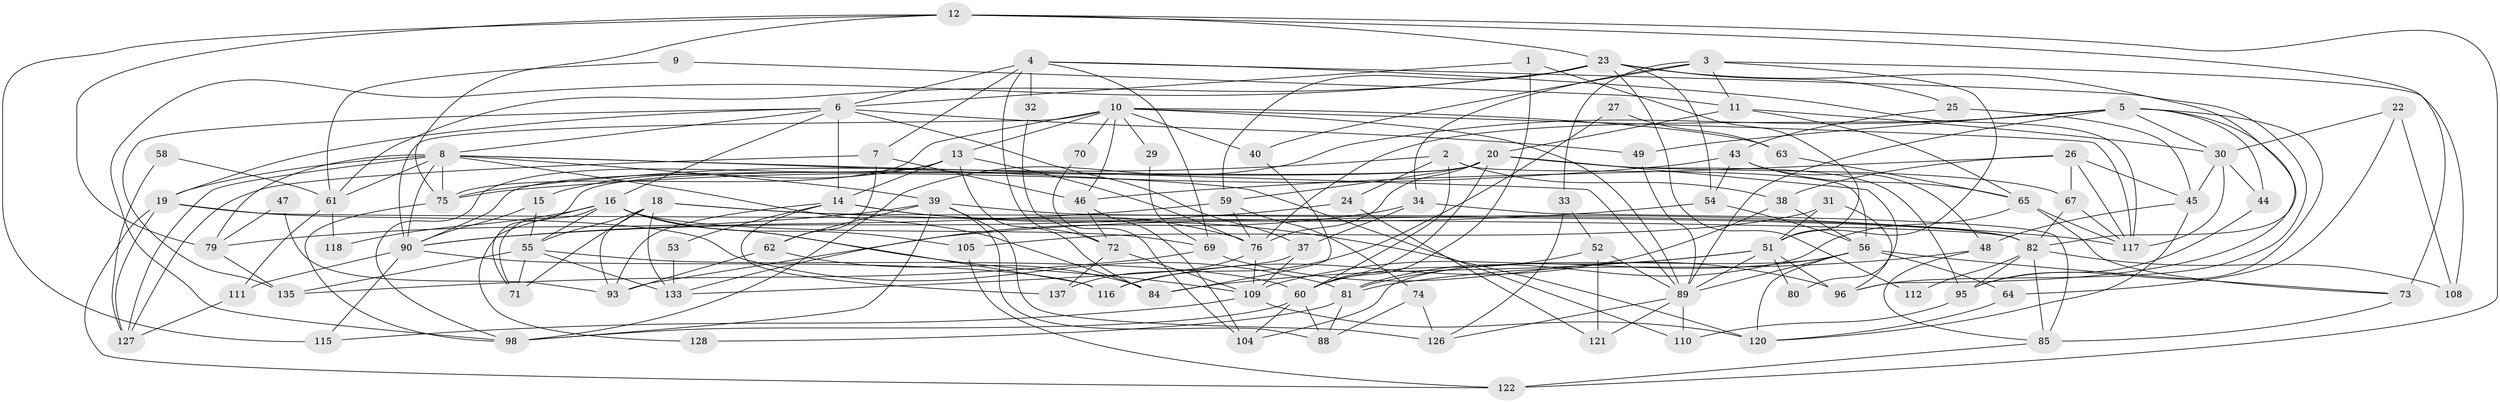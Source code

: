 // Generated by graph-tools (version 1.1) at 2025/52/02/27/25 19:52:03]
// undirected, 98 vertices, 237 edges
graph export_dot {
graph [start="1"]
  node [color=gray90,style=filled];
  1;
  2 [super="+99"];
  3 [super="+36"];
  4 [super="+91"];
  5 [super="+101"];
  6 [super="+102"];
  7;
  8 [super="+17"];
  9;
  10 [super="+41"];
  11;
  12 [super="+28"];
  13 [super="+106"];
  14 [super="+139"];
  15 [super="+21"];
  16 [super="+136"];
  18 [super="+83"];
  19 [super="+57"];
  20 [super="+97"];
  22;
  23 [super="+35"];
  24;
  25;
  26 [super="+50"];
  27;
  29;
  30 [super="+100"];
  31;
  32;
  33;
  34 [super="+42"];
  37 [super="+68"];
  38 [super="+134"];
  39 [super="+87"];
  40;
  43;
  44 [super="+123"];
  45;
  46 [super="+66"];
  47;
  48;
  49;
  51 [super="+78"];
  52;
  53;
  54;
  55 [super="+114"];
  56 [super="+141"];
  58;
  59 [super="+103"];
  60 [super="+94"];
  61 [super="+131"];
  62;
  63;
  64;
  65 [super="+77"];
  67;
  69 [super="+86"];
  70;
  71;
  72;
  73;
  74;
  75 [super="+140"];
  76 [super="+113"];
  79 [super="+119"];
  80;
  81 [super="+130"];
  82 [super="+132"];
  84;
  85 [super="+129"];
  88;
  89 [super="+124"];
  90 [super="+92"];
  93;
  95;
  96;
  98 [super="+107"];
  104;
  105;
  108;
  109 [super="+138"];
  110;
  111;
  112;
  115;
  116;
  117 [super="+125"];
  118;
  120;
  121;
  122;
  126;
  127;
  128;
  133;
  135;
  137;
  1 -- 60;
  1 -- 51;
  1 -- 6;
  2 -- 75;
  2 -- 38;
  2 -- 24;
  2 -- 56;
  2 -- 60;
  3 -- 40;
  3 -- 11;
  3 -- 108;
  3 -- 33;
  3 -- 34;
  3 -- 51;
  4 -- 6;
  4 -- 32;
  4 -- 69;
  4 -- 72;
  4 -- 96;
  4 -- 7;
  4 -- 117;
  5 -- 96;
  5 -- 98;
  5 -- 95;
  5 -- 49;
  5 -- 89;
  5 -- 76;
  5 -- 30;
  5 -- 44;
  6 -- 135;
  6 -- 16;
  6 -- 8;
  6 -- 49;
  6 -- 19;
  6 -- 37;
  6 -- 14;
  7 -- 62;
  7 -- 127;
  7 -- 46;
  8 -- 84;
  8 -- 61;
  8 -- 79;
  8 -- 127;
  8 -- 75;
  8 -- 110;
  8 -- 39;
  8 -- 90;
  8 -- 89;
  8 -- 19;
  9 -- 11;
  9 -- 61;
  10 -- 29;
  10 -- 90 [weight=2];
  10 -- 70;
  10 -- 40;
  10 -- 75;
  10 -- 13;
  10 -- 46;
  10 -- 63;
  10 -- 117;
  10 -- 89;
  11 -- 20;
  11 -- 65;
  11 -- 30;
  12 -- 73;
  12 -- 115;
  12 -- 79;
  12 -- 122;
  12 -- 75;
  12 -- 23;
  13 -- 84;
  13 -- 15;
  13 -- 14;
  13 -- 76;
  13 -- 98;
  14 -- 137;
  14 -- 53;
  14 -- 93;
  14 -- 120;
  14 -- 76;
  15 -- 55;
  15 -- 90;
  16 -- 55;
  16 -- 105;
  16 -- 128;
  16 -- 69;
  16 -- 116;
  16 -- 118;
  16 -- 71;
  16 -- 109;
  18 -- 133;
  18 -- 93;
  18 -- 55;
  18 -- 117;
  18 -- 82;
  18 -- 71;
  19 -- 127;
  19 -- 122;
  19 -- 82;
  19 -- 81;
  20 -- 90;
  20 -- 95;
  20 -- 67;
  20 -- 71;
  20 -- 80;
  20 -- 59;
  20 -- 60;
  20 -- 76;
  22 -- 108;
  22 -- 64;
  22 -- 30;
  23 -- 59;
  23 -- 98;
  23 -- 82;
  23 -- 112;
  23 -- 25;
  23 -- 54;
  23 -- 61;
  24 -- 121;
  24 -- 90;
  25 -- 45;
  25 -- 43;
  26 -- 117;
  26 -- 67;
  26 -- 46;
  26 -- 45;
  26 -- 38;
  27 -- 63;
  27 -- 116;
  29 -- 69;
  30 -- 44;
  30 -- 45;
  30 -- 117;
  31 -- 105;
  31 -- 96;
  31 -- 51;
  32 -- 72;
  33 -- 126;
  33 -- 52;
  34 -- 133;
  34 -- 37;
  34 -- 85;
  37 -- 133;
  37 -- 109;
  38 -- 116;
  38 -- 56;
  39 -- 62;
  39 -- 98;
  39 -- 82;
  39 -- 88;
  39 -- 126;
  39 -- 79;
  40 -- 84;
  43 -- 48;
  43 -- 54;
  43 -- 75;
  43 -- 65;
  44 -- 95;
  45 -- 120;
  45 -- 48;
  46 -- 72;
  46 -- 104;
  47 -- 93;
  47 -- 79;
  48 -- 85;
  48 -- 81;
  49 -- 89;
  51 -- 80;
  51 -- 96;
  51 -- 84;
  51 -- 109;
  51 -- 89;
  52 -- 60;
  52 -- 89;
  52 -- 121;
  53 -- 133;
  54 -- 93;
  54 -- 56;
  55 -- 71;
  55 -- 133;
  55 -- 135;
  55 -- 60;
  56 -- 81;
  56 -- 120;
  56 -- 64;
  56 -- 104;
  56 -- 73;
  56 -- 89;
  58 -- 127;
  58 -- 61;
  59 -- 74;
  59 -- 90;
  59 -- 76;
  60 -- 104;
  60 -- 88;
  60 -- 98;
  61 -- 118;
  61 -- 111;
  62 -- 93;
  62 -- 84;
  63 -- 65;
  64 -- 120;
  65 -- 73;
  65 -- 81;
  65 -- 117;
  67 -- 82;
  67 -- 117;
  69 -- 135;
  69 -- 96;
  70 -- 104;
  72 -- 109;
  72 -- 137;
  73 -- 85;
  74 -- 88;
  74 -- 126;
  75 -- 98;
  76 -- 109;
  76 -- 137;
  79 -- 135;
  81 -- 88;
  81 -- 128;
  82 -- 108;
  82 -- 112;
  82 -- 95;
  82 -- 85;
  85 -- 122;
  89 -- 110;
  89 -- 121;
  89 -- 126;
  90 -- 111;
  90 -- 115;
  90 -- 116;
  95 -- 110;
  105 -- 122;
  109 -- 120;
  109 -- 115;
  111 -- 127;
}
